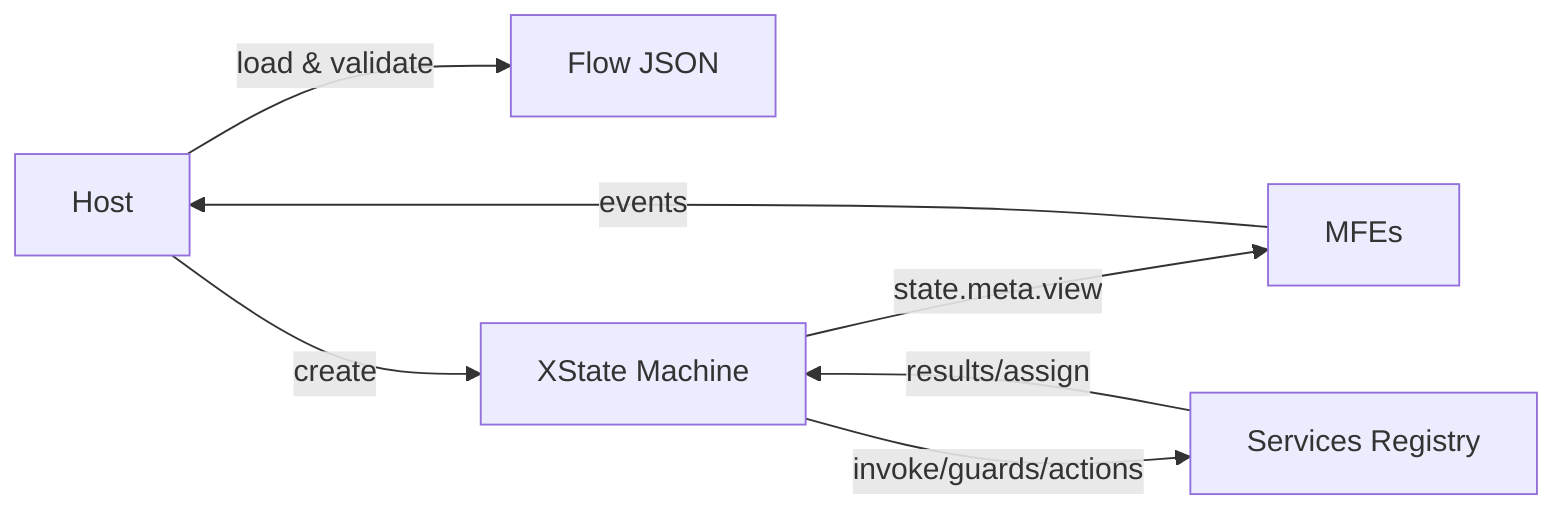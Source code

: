flowchart LR
  A[Host] -->|load & validate| B[Flow JSON]
  A -->|create| C[XState Machine]
  C -->|state.meta.view| D[MFEs]
  C -->|invoke/guards/actions| E[Services Registry]
  D -->|events| A
  E -->|results/assign| C